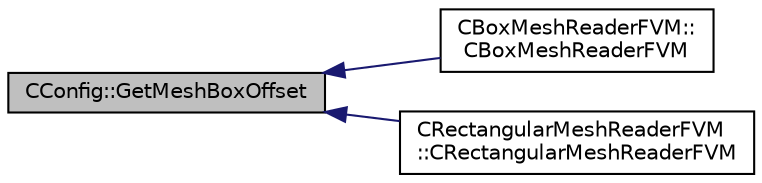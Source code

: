digraph "CConfig::GetMeshBoxOffset"
{
  edge [fontname="Helvetica",fontsize="10",labelfontname="Helvetica",labelfontsize="10"];
  node [fontname="Helvetica",fontsize="10",shape=record];
  rankdir="LR";
  Node7801 [label="CConfig::GetMeshBoxOffset",height=0.2,width=0.4,color="black", fillcolor="grey75", style="filled", fontcolor="black"];
  Node7801 -> Node7802 [dir="back",color="midnightblue",fontsize="10",style="solid",fontname="Helvetica"];
  Node7802 [label="CBoxMeshReaderFVM::\lCBoxMeshReaderFVM",height=0.2,width=0.4,color="black", fillcolor="white", style="filled",URL="$class_c_box_mesh_reader_f_v_m.html#a005b6ebd30438a774a8a516a6e8258a9",tooltip="Constructor of the CBoxMeshReaderFVM class. "];
  Node7801 -> Node7803 [dir="back",color="midnightblue",fontsize="10",style="solid",fontname="Helvetica"];
  Node7803 [label="CRectangularMeshReaderFVM\l::CRectangularMeshReaderFVM",height=0.2,width=0.4,color="black", fillcolor="white", style="filled",URL="$class_c_rectangular_mesh_reader_f_v_m.html#ae11b9dd2b4476eb35e77be5eb11336ee",tooltip="Constructor of the CRectangularMeshReaderFVM class. "];
}
